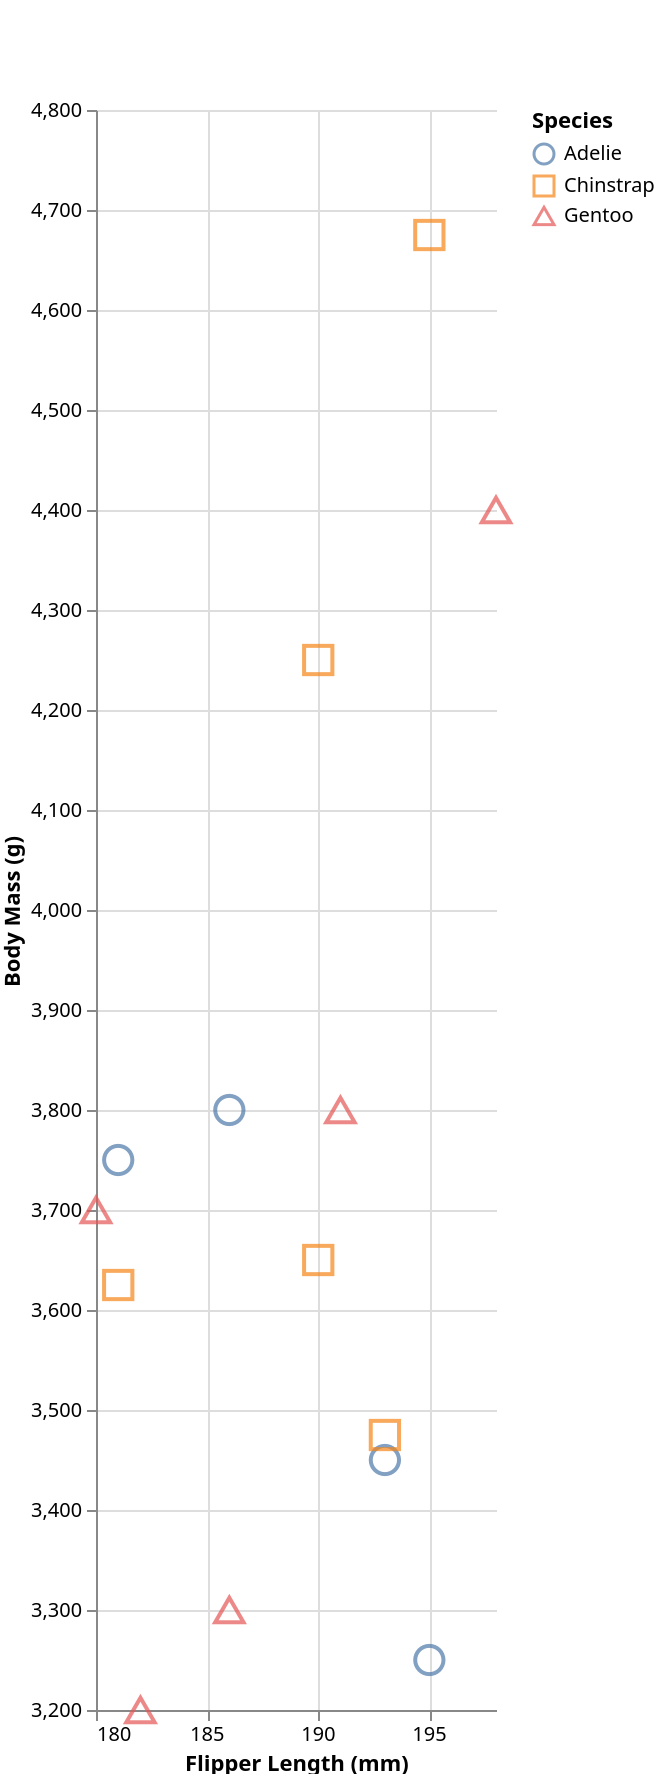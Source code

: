 {
  "$schema": "https://vega.github.io/schema/vega-lite/v5.json",
  "description": "A scatterplot showing body mass and flipper lengths of penguins.",
  "padding": {"top": 50},
  "config": {
    "view": {"strokeOpacity": 0}
  },
  "autosize": {
    "contains": "padding"
  },
  "height": 800,
  "data": {
    "values": [
      {"Species": "Adelie", "Flipper Length (mm)": 181, "Body Mass (g)": 3750},
      {"Species": "Adelie", "Flipper Length (mm)": 186, "Body Mass (g)": 3800},
      {"Species": "Adelie", "Flipper Length (mm)": 195, "Body Mass (g)": 3250},
      {"Species": "Adelie", "Flipper Length (mm)": 193, "Body Mass (g)": 3450},
      {"Species": "Chinstrap", "Flipper Length (mm)": 190, "Body Mass (g)": 3650},
      {"Species": "Chinstrap", "Flipper Length (mm)": 181, "Body Mass (g)": 3625},
      {"Species": "Chinstrap", "Flipper Length (mm)": 195, "Body Mass (g)": 4675},
      {"Species": "Chinstrap", "Flipper Length (mm)": 193, "Body Mass (g)": 3475},
      {"Species": "Chinstrap", "Flipper Length (mm)": 190, "Body Mass (g)": 4250},
      {"Species": "Gentoo", "Flipper Length (mm)": 186, "Body Mass (g)": 3300},
      {"Species": "Gentoo", "Flipper Length (mm)": 180, "Body Mass (g)": 3700},
      {"Species": "Gentoo", "Flipper Length (mm)": 182, "Body Mass (g)": 3200},
      {"Species": "Gentoo", "Flipper Length (mm)": 191, "Body Mass (g)": 3800},
      {"Species": "Gentoo", "Flipper Length (mm)": 198, "Body Mass (g)": 4400}
    ]
  },
  "mark": "point",
  "encoding": {
    "x": {
      "field": "Flipper Length (mm)",
      "type": "quantitative",
      "scale": {"zero": false}
    },
    "y": {
      "field": "Body Mass (g)",
      "type": "quantitative",
      "scale": {"zero": false}
    },
    "color": {"field": "Species", "type": "nominal"},
    "shape": {"field": "Species", "type": "nominal"},
    "size": {"value": 200}
  }
}
